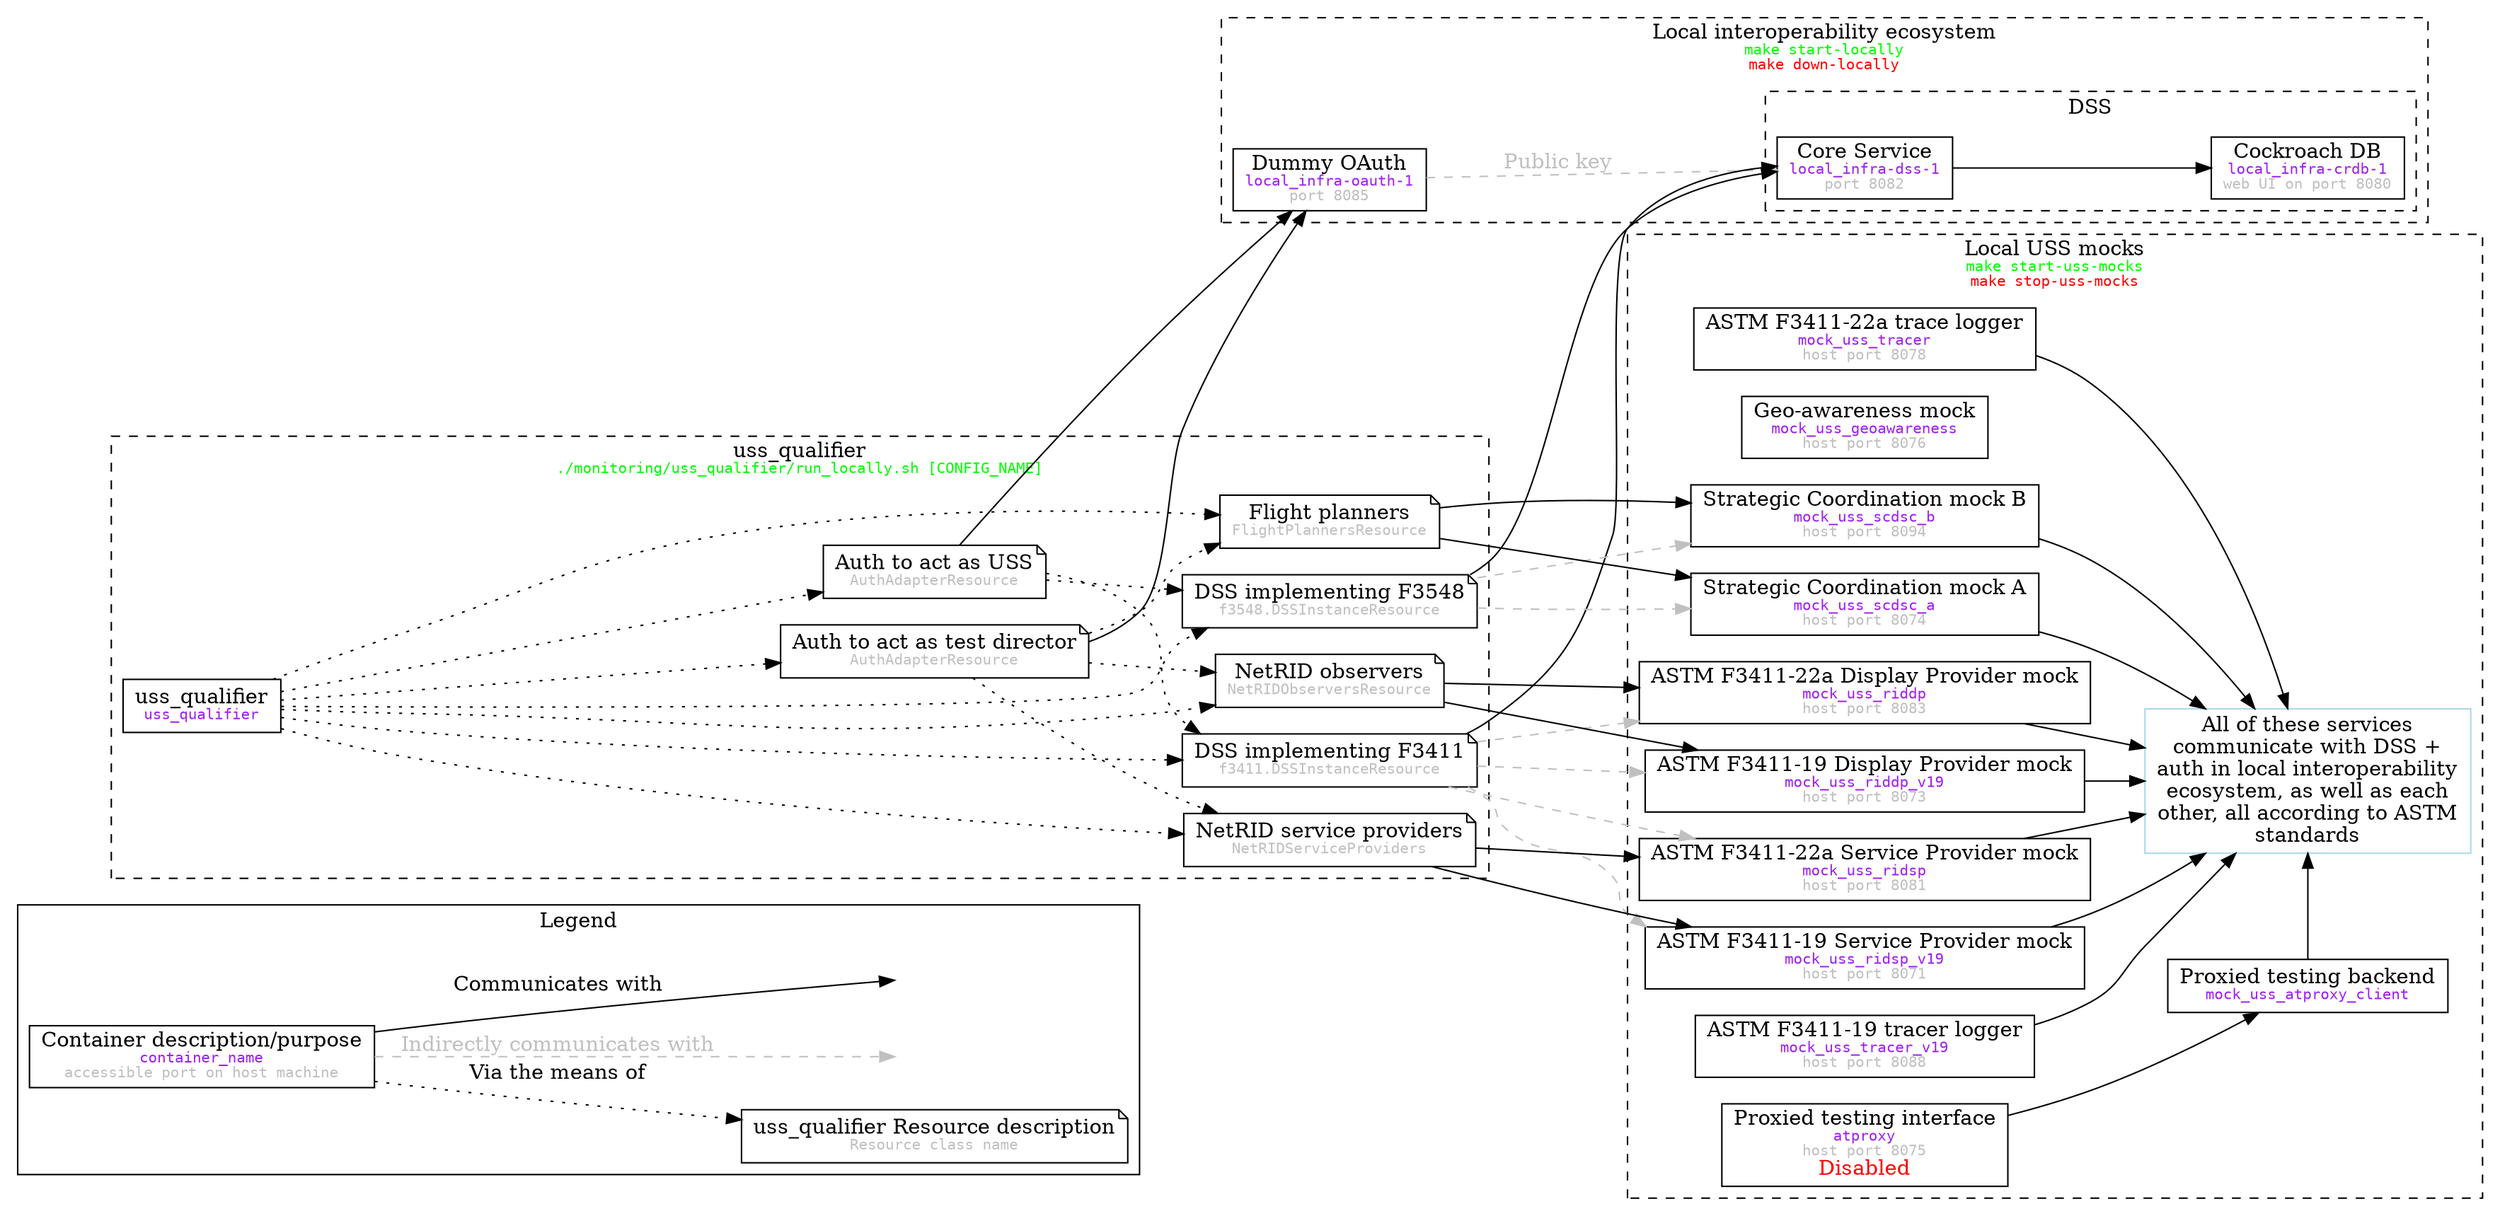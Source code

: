 // To render:
//   dot -Tpng -ogenerated/local_uss_qualifier.png local_uss_qualifier.gv
digraph G {
  rankdir="LR"
  node [shape=box]

  subgraph cluster_legend {
    label="Legend"
    Container [label=<Container description/purpose<br/><font color="purple" face="Courier" point-size="10">container_name</font><br/><font face="Courier" color="gray" point-size="10">accessible port on host machine</font>>]
    Resource [shape=note,label=<uss_qualifier Resource description<br/><font color="gray" face="Courier" point-size="10">Resource class name</font>>]
    Hidden1 [style=invis,label=""]
    Hidden2 [style=invis,label=""]

    Container -> Resource [style=dotted,label="Via the means of"]
    Container -> Hidden1 [style=dashed,color=gray,fontcolor=gray,label="Indirectly communicates with"]
    Container -> Hidden2 [label="Communicates with"]
  }

  subgraph cluster_local_infra {
    label=<Local interoperability ecosystem<br/><font color="green" face="Courier" point-size="10">make start-locally</font><br/><font color="red" face="Courier" point-size="10">make down-locally</font>>
    style="dashed"
    Auth [label=<Dummy OAuth<br/><font color="purple" face="Courier" point-size="10">local_infra-oauth-1</font><br/><font face="Courier" color="gray" point-size="10">port 8085</font>>]
    subgraph cluster_dss {
      label="DSS"
      CoreService [label=<Core Service<br/><font color="purple" face="Courier" point-size="10">local_infra-dss-1</font><br/><font face="Courier" color="gray" point-size="10">port 8082</font>>]
      CRDB [label=<Cockroach DB<br/><font color="purple" face="Courier" point-size="10">local_infra-crdb-1</font><br/><font face="Courier" color="gray" point-size="10">web UI on port 8080</font>>]
      CoreService -> CRDB
    }
    Auth -> CoreService [label="Public key",style="dashed",color="gray",fontcolor="gray"]
  }

  subgraph cluster_uss_mocks {
    label=<Local USS mocks<br/><font color="green" face="Courier" point-size="10">make start-uss-mocks</font><br/><font color="red" face="Courier" point-size="10">make stop-uss-mocks</font>>
    style="dashed"

    atproxy [label=<Proxied testing interface<br/><font color="purple" face="Courier" point-size="10">atproxy</font><br/><font face="Courier" color="gray" point-size="10">host port 8075</font><br/><font color="red">Disabled</font>>]
    subgraph force_same_level {
      rank=same
      mock_uss_atproxy_client [label=<Proxied testing backend<br/><font color="purple" face="Courier" point-size="10">mock_uss_atproxy_client</font>>]
      InteropEcosystem [color=lightblue,label=<All of these services<br/>communicate with DSS +<br/>auth in local interoperability<br/>ecosystem, as well as each<br/>other, all according to ASTM<br/>standards>]
    }

    mock_uss_geoawareness [label=<Geo-awareness mock<br/><font color="purple" face="Courier" point-size="10">mock_uss_geoawareness</font><br/><font face="Courier" color="gray" point-size="10">host port 8076</font>>]

    mock_uss_scdsc_a [label=<Strategic Coordination mock A<br/><font color="purple" face="Courier" point-size="10">mock_uss_scdsc_a</font><br/><font face="Courier" color="gray" point-size="10">host port 8074</font>>]
    mock_uss_scdsc_b [label=<Strategic Coordination mock B<br/><font color="purple" face="Courier" point-size="10">mock_uss_scdsc_b</font><br/><font face="Courier" color="gray" point-size="10">host port 8094</font>>]

    mock_uss_ridsp [label=<ASTM F3411-22a Service Provider mock<br/><font color="purple" face="Courier" point-size="10">mock_uss_ridsp</font><br/><font face="Courier" color="gray" point-size="10">host port 8081</font>>]
    mock_uss_riddp [label=<ASTM F3411-22a Display Provider mock<br/><font color="purple" face="Courier" point-size="10">mock_uss_riddp</font><br/><font face="Courier" color="gray" point-size="10">host port 8083</font>>]

    mock_uss_ridsp_v19 [label=<ASTM F3411-19 Service Provider mock<br/><font color="purple" face="Courier" point-size="10">mock_uss_ridsp_v19</font><br/><font face="Courier" color="gray" point-size="10">host port 8071</font>>]
    mock_uss_riddp_v19 [label=<ASTM F3411-19 Display Provider mock<br/><font color="purple" face="Courier" point-size="10">mock_uss_riddp_v19</font><br/><font face="Courier" color="gray" point-size="10">host port 8073</font>>]

    mock_uss_tracer [label=<ASTM F3411-22a trace logger<br/><font color="purple" face="Courier" point-size="10">mock_uss_tracer</font><br/><font face="Courier" color="gray" point-size="10">host port 8078</font>>]
    mock_uss_tracer_v19 [label=<ASTM F3411-19 tracer logger<br/><font color="purple" face="Courier" point-size="10">mock_uss_tracer_v19</font><br/><font face="Courier" color="gray" point-size="10">host port 8088</font>>]

    atproxy -> mock_uss_atproxy_client
  }

  subgraph cluster_uss_qualifier {
    label=<uss_qualifier<br/><font color="green" face="Courier" point-size="10">./monitoring/uss_qualifier/run_locally.sh [CONFIG_NAME]</font>>
    style="dashed"

    uss_qualifier [label=<uss_qualifier<br/><font color="purple" face="Courier" point-size="10">uss_qualifier</font>>]

    ResourceUSSAuth [shape=note,label=<Auth to act as USS<br/><font color="gray" face="Courier" point-size="10">AuthAdapterResource</font>>]
    ResourceTestDirectorAuth [shape=note,label=<Auth to act as test director<br/><font color="gray" face="Courier" point-size="10">AuthAdapterResource</font>>]
    ResourceDSSF3411 [shape=note,label=<DSS implementing F3411<br/><font color="gray" face="Courier" point-size="10">f3411.DSSInstanceResource</font>>]
    ResourceDSSF3548 [shape=note,label=<DSS implementing F3548<br/><font color="gray" face="Courier" point-size="10">f3548.DSSInstanceResource</font>>]
    ResourceRIDSPs [shape=note,label=<NetRID service providers<br/><font color="gray" face="Courier" point-size="10">NetRIDServiceProviders</font>>]
    ResourceRIDObservers [shape=note,label=<NetRID observers<br/><font color="gray" face="Courier" point-size="10">NetRIDObserversResource</font>>]
    ResourceFlightPlanners [shape=note,label=<Flight planners<br/><font color="gray" face="Courier" point-size="10">FlightPlannersResource</font>>]

    ResourceUSSAuth -> ResourceDSSF3411 [style=dotted]
    ResourceUSSAuth -> ResourceDSSF3548 [style=dotted]
    ResourceTestDirectorAuth -> ResourceRIDSPs [style=dotted]
    ResourceTestDirectorAuth -> ResourceRIDObservers [style=dotted]
    ResourceTestDirectorAuth -> ResourceFlightPlanners [style=dotted]

    uss_qualifier -> ResourceUSSAuth [style=dotted]
    uss_qualifier -> ResourceTestDirectorAuth [style=dotted]
    uss_qualifier -> ResourceDSSF3548 [style=dotted]
    uss_qualifier -> ResourceDSSF3411 [style=dotted]
    uss_qualifier -> ResourceRIDSPs [style=dotted]
    uss_qualifier -> ResourceRIDObservers [style=dotted]
    uss_qualifier -> ResourceFlightPlanners [style=dotted]
  }

  mock_uss_ridsp -> InteropEcosystem
  mock_uss_riddp -> InteropEcosystem
  mock_uss_ridsp_v19 -> InteropEcosystem
  mock_uss_riddp_v19 -> InteropEcosystem
  mock_uss_scdsc_a -> InteropEcosystem
  mock_uss_scdsc_b -> InteropEcosystem
  mock_uss_tracer -> InteropEcosystem
  mock_uss_tracer_v19 -> InteropEcosystem
  mock_uss_atproxy_client -> InteropEcosystem

  ResourceUSSAuth -> Auth
  ResourceTestDirectorAuth -> Auth
  ResourceDSSF3411 -> CoreService
  ResourceDSSF3411 -> mock_uss_ridsp [style=dashed,color=gray]
  ResourceDSSF3411 -> mock_uss_riddp [style=dashed,color=gray]
  ResourceDSSF3411 -> mock_uss_ridsp_v19 [style=dashed,color=gray]
  ResourceDSSF3411 -> mock_uss_riddp_v19 [style=dashed,color=gray]
  ResourceDSSF3548 -> CoreService
  ResourceDSSF3548 -> mock_uss_scdsc_a [style=dashed,color=gray]
  ResourceDSSF3548 -> mock_uss_scdsc_b [style=dashed,color=gray]
  ResourceRIDSPs -> mock_uss_ridsp
  ResourceRIDSPs -> mock_uss_ridsp_v19
  ResourceRIDObservers -> mock_uss_riddp
  ResourceRIDObservers -> mock_uss_riddp_v19
  ResourceFlightPlanners -> mock_uss_scdsc_a
  ResourceFlightPlanners -> mock_uss_scdsc_b
}
